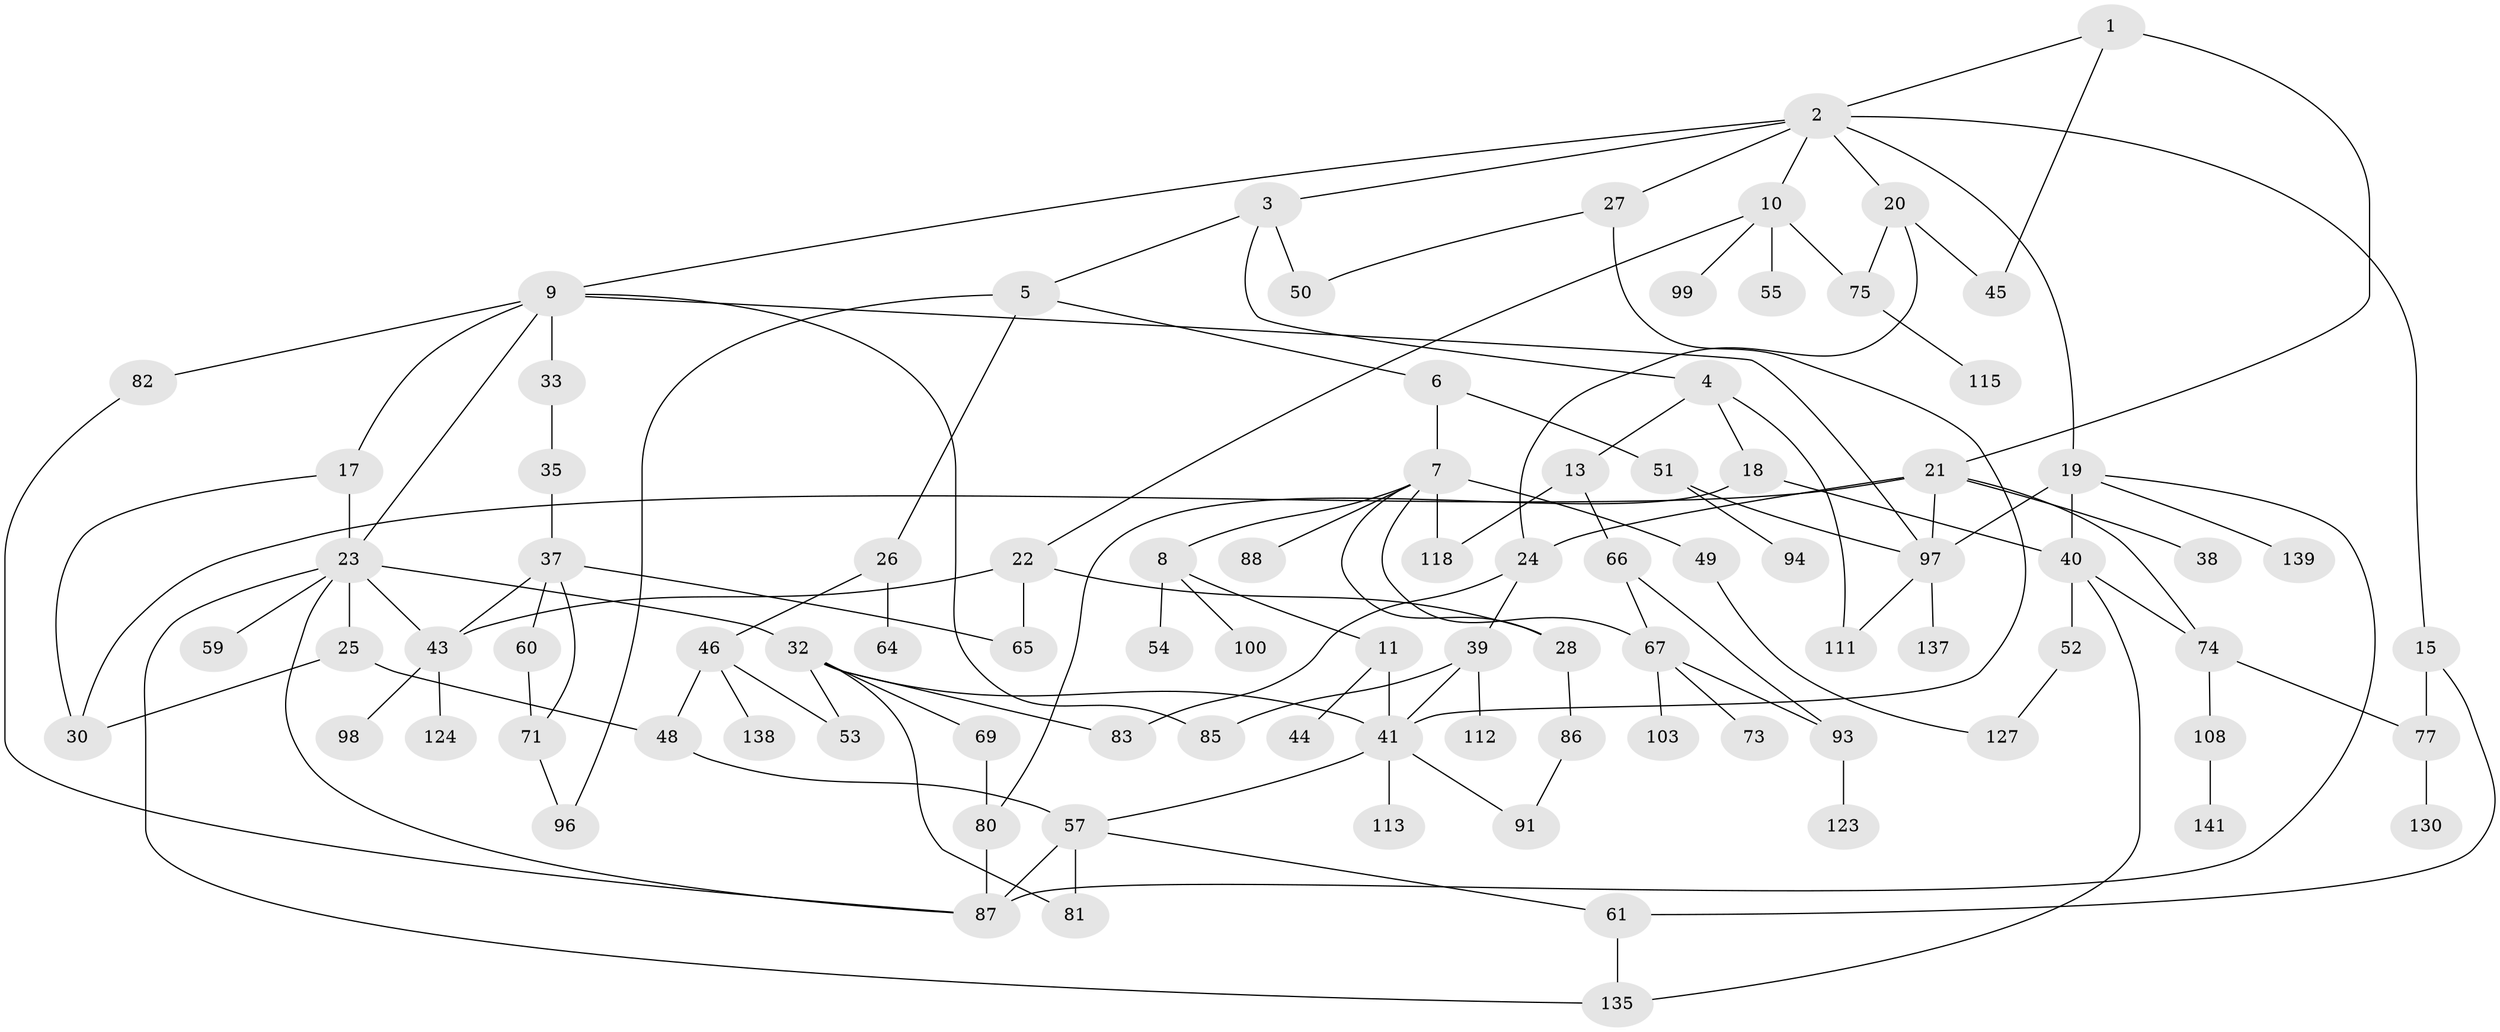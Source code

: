 // Generated by graph-tools (version 1.1) at 2025/23/03/03/25 07:23:34]
// undirected, 92 vertices, 133 edges
graph export_dot {
graph [start="1"]
  node [color=gray90,style=filled];
  1 [super="+12"];
  2 [super="+14"];
  3;
  4 [super="+90"];
  5 [super="+34"];
  6 [super="+119"];
  7 [super="+16"];
  8;
  9 [super="+31"];
  10 [super="+78"];
  11 [super="+36"];
  13 [super="+84"];
  15 [super="+133"];
  17 [super="+104"];
  18 [super="+125"];
  19;
  20 [super="+116"];
  21 [super="+128"];
  22 [super="+29"];
  23 [super="+76"];
  24 [super="+140"];
  25;
  26;
  27 [super="+42"];
  28 [super="+136"];
  30 [super="+72"];
  32 [super="+58"];
  33;
  35 [super="+102"];
  37 [super="+47"];
  38;
  39;
  40 [super="+106"];
  41 [super="+79"];
  43 [super="+62"];
  44;
  45 [super="+92"];
  46 [super="+56"];
  48 [super="+114"];
  49 [super="+131"];
  50 [super="+63"];
  51;
  52;
  53;
  54;
  55;
  57 [super="+142"];
  59 [super="+101"];
  60;
  61 [super="+70"];
  64;
  65 [super="+68"];
  66 [super="+120"];
  67 [super="+129"];
  69;
  71 [super="+110"];
  73;
  74 [super="+109"];
  75;
  77 [super="+95"];
  80 [super="+126"];
  81 [super="+132"];
  82 [super="+89"];
  83 [super="+105"];
  85 [super="+134"];
  86;
  87 [super="+121"];
  88;
  91;
  93 [super="+122"];
  94;
  96;
  97 [super="+107"];
  98;
  99 [super="+117"];
  100;
  103;
  108;
  111;
  112;
  113;
  115;
  118;
  123;
  124;
  127;
  130;
  135;
  137;
  138;
  139;
  141;
  1 -- 2;
  1 -- 21;
  1 -- 45;
  2 -- 3;
  2 -- 9;
  2 -- 10;
  2 -- 20;
  2 -- 27;
  2 -- 19;
  2 -- 15;
  3 -- 4;
  3 -- 5;
  3 -- 50;
  4 -- 13;
  4 -- 18;
  4 -- 111;
  5 -- 6;
  5 -- 26;
  5 -- 96;
  6 -- 7;
  6 -- 51;
  7 -- 8;
  7 -- 28;
  7 -- 49;
  7 -- 88;
  7 -- 67;
  7 -- 118;
  8 -- 11;
  8 -- 54;
  8 -- 100;
  9 -- 17;
  9 -- 97;
  9 -- 85;
  9 -- 23;
  9 -- 82;
  9 -- 33;
  10 -- 22;
  10 -- 55;
  10 -- 75;
  10 -- 99;
  11 -- 41;
  11 -- 44;
  13 -- 66;
  13 -- 118;
  15 -- 61;
  15 -- 77;
  17 -- 23;
  17 -- 30;
  18 -- 40;
  18 -- 80;
  19 -- 40;
  19 -- 139;
  19 -- 87;
  19 -- 97;
  20 -- 24;
  20 -- 75;
  20 -- 45;
  21 -- 38;
  21 -- 30;
  21 -- 97;
  21 -- 24;
  21 -- 74;
  22 -- 28;
  22 -- 43;
  22 -- 65;
  23 -- 25;
  23 -- 32;
  23 -- 59;
  23 -- 87;
  23 -- 135;
  23 -- 43;
  24 -- 39;
  24 -- 83;
  25 -- 30;
  25 -- 48;
  26 -- 46;
  26 -- 64;
  27 -- 50;
  27 -- 41;
  28 -- 86;
  32 -- 41;
  32 -- 53;
  32 -- 81;
  32 -- 83;
  32 -- 69;
  33 -- 35;
  35 -- 37;
  37 -- 60;
  37 -- 65;
  37 -- 71;
  37 -- 43;
  39 -- 85;
  39 -- 112;
  39 -- 41;
  40 -- 52;
  40 -- 74;
  40 -- 135;
  41 -- 113;
  41 -- 57;
  41 -- 91;
  43 -- 98;
  43 -- 124;
  46 -- 48;
  46 -- 138;
  46 -- 53;
  48 -- 57;
  49 -- 127;
  51 -- 94;
  51 -- 97;
  52 -- 127;
  57 -- 61;
  57 -- 87;
  57 -- 81;
  60 -- 71;
  61 -- 135;
  66 -- 93;
  66 -- 67;
  67 -- 73;
  67 -- 93;
  67 -- 103;
  69 -- 80;
  71 -- 96;
  74 -- 77;
  74 -- 108;
  75 -- 115;
  77 -- 130;
  80 -- 87;
  82 -- 87;
  86 -- 91;
  93 -- 123;
  97 -- 111;
  97 -- 137;
  108 -- 141;
}
